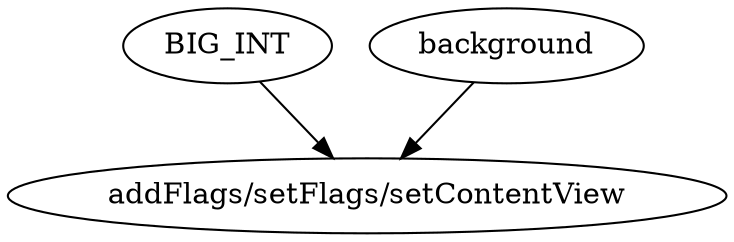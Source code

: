 strict digraph  {
	graph ["graph"="{}"];
	"addFlags/setFlags/setContentView"	 [domain=library,
		type=merged];
	BIG_INT	 [domain=library,
		type=CONST_INT];
	BIG_INT -> "addFlags/setFlags/setContentView"	 [deps=DATAFLOW,
		type=DEP];
	background	 [domain=library,
		type=entrypoint];
	background -> "addFlags/setFlags/setContentView"	 [deps=DOMINATE,
		type=DEP];
}
